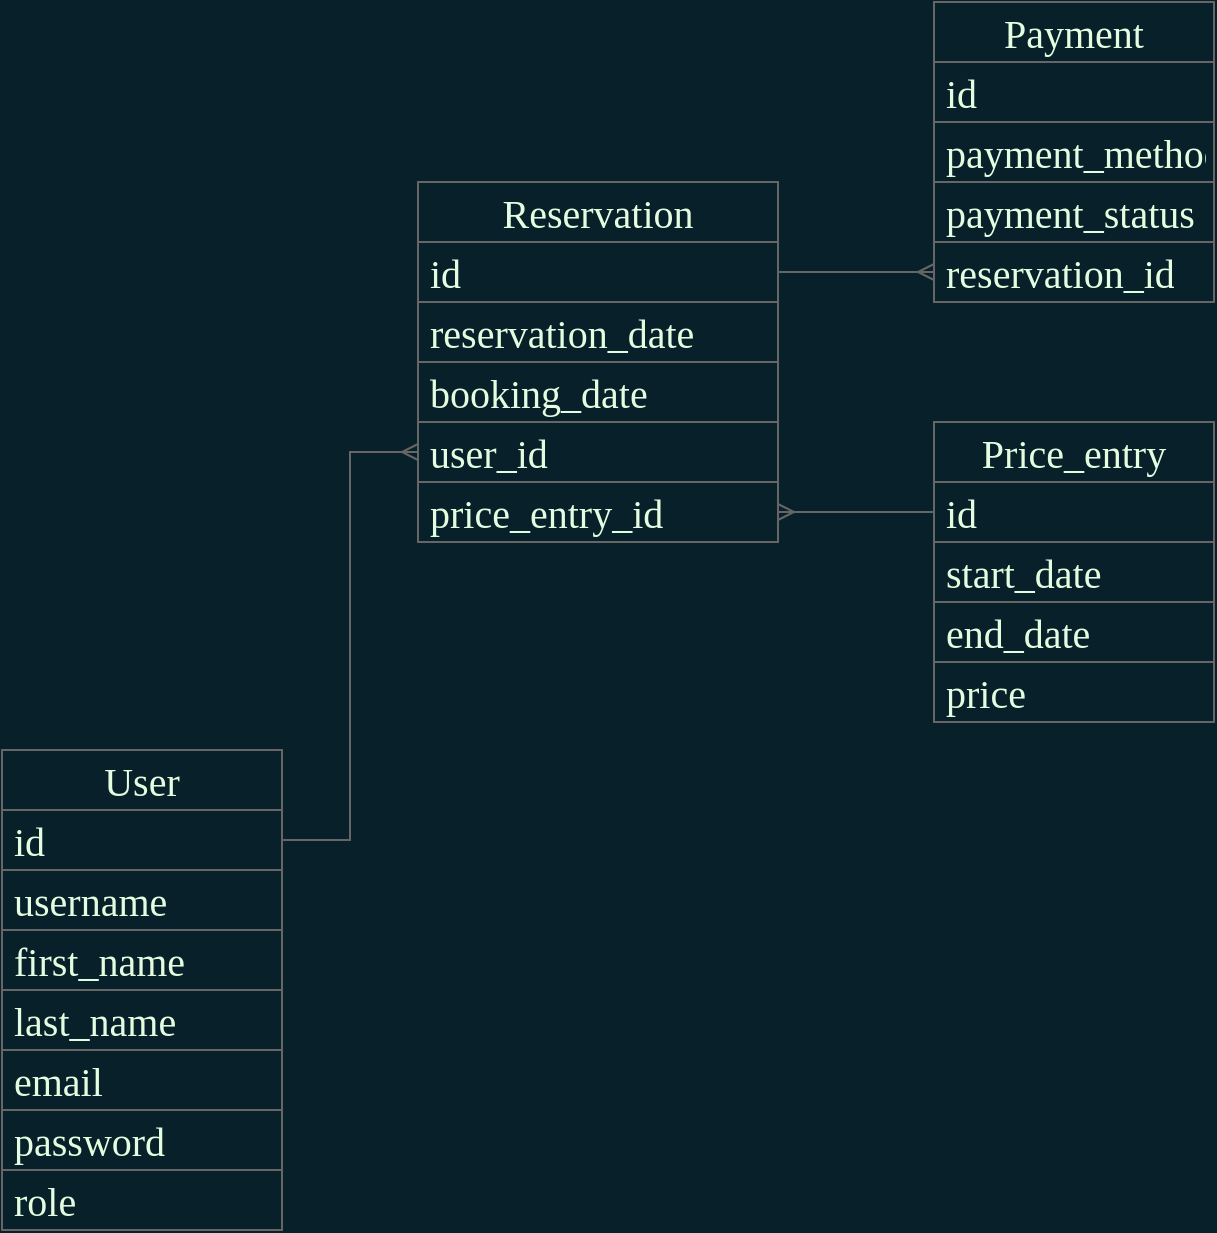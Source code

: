 <mxfile version="20.5.3" type="embed"><diagram name="Strona-1" id="XBDr2kZUVT0_4FQHaRds"><mxGraphModel dx="1348" dy="1217" grid="0" gridSize="10" guides="1" tooltips="1" connect="1" arrows="1" fold="1" page="0" pageScale="1" pageWidth="1654" pageHeight="2336" background="#072029" math="0" shadow="0"><root><object label="" id="0"><mxCell/></object><mxCell id="1" parent="0"/><mxCell id="ts6KQhoLqLEXD3TsmYE_-1" value="Reservation" style="swimlane;fontStyle=0;childLayout=stackLayout;horizontal=1;startSize=30;horizontalStack=0;resizeParent=1;resizeParentMax=0;resizeLast=0;collapsible=1;marginBottom=0;whiteSpace=wrap;html=1;hachureGap=4;fontFamily=Times New Roman;fontSize=20;fillColor=none;swimlaneLine=1;strokeColor=#666666;fontColor=#E4FDE1;rounded=0;sketch=0;" parent="1" vertex="1"><mxGeometry x="560" y="70" width="180" height="180" as="geometry"/></mxCell><mxCell id="ts6KQhoLqLEXD3TsmYE_-2" value="id" style="text;strokeColor=#666666;fillColor=none;align=left;verticalAlign=middle;spacingLeft=4;spacingRight=4;overflow=hidden;points=[[0,0.5],[1,0.5]];portConstraint=eastwest;rotatable=0;whiteSpace=wrap;html=1;fontSize=20;fontFamily=Times New Roman;fontColor=#E4FDE1;rounded=0;sketch=0;" parent="ts6KQhoLqLEXD3TsmYE_-1" vertex="1"><mxGeometry y="30" width="180" height="30" as="geometry"/></mxCell><mxCell id="ts6KQhoLqLEXD3TsmYE_-3" value="reservation_date" style="text;strokeColor=#666666;fillColor=none;align=left;verticalAlign=middle;spacingLeft=4;spacingRight=4;overflow=hidden;points=[[0,0.5],[1,0.5]];portConstraint=eastwest;rotatable=0;whiteSpace=wrap;html=1;fontSize=20;fontFamily=Times New Roman;fontColor=#E4FDE1;rounded=0;sketch=0;" parent="ts6KQhoLqLEXD3TsmYE_-1" vertex="1"><mxGeometry y="60" width="180" height="30" as="geometry"/></mxCell><mxCell id="ts6KQhoLqLEXD3TsmYE_-4" value="booking_date" style="text;strokeColor=#666666;fillColor=none;align=left;verticalAlign=middle;spacingLeft=4;spacingRight=4;overflow=hidden;points=[[0,0.5],[1,0.5]];portConstraint=eastwest;rotatable=0;whiteSpace=wrap;html=1;fontSize=20;fontFamily=Times New Roman;fontColor=#E4FDE1;rounded=0;sketch=0;" parent="ts6KQhoLqLEXD3TsmYE_-1" vertex="1"><mxGeometry y="90" width="180" height="30" as="geometry"/></mxCell><mxCell id="20" value="user_id" style="text;strokeColor=#666666;fillColor=none;align=left;verticalAlign=middle;spacingLeft=4;spacingRight=4;overflow=hidden;points=[[0,0.5],[1,0.5]];portConstraint=eastwest;rotatable=0;whiteSpace=wrap;html=1;fontSize=20;fontFamily=Times New Roman;fontColor=#E4FDE1;rounded=0;sketch=0;" parent="ts6KQhoLqLEXD3TsmYE_-1" vertex="1"><mxGeometry y="120" width="180" height="30" as="geometry"/></mxCell><mxCell id="39" value="price_entry_id" style="text;strokeColor=#666666;fillColor=none;align=left;verticalAlign=middle;spacingLeft=4;spacingRight=4;overflow=hidden;points=[[0,0.5],[1,0.5]];portConstraint=eastwest;rotatable=0;whiteSpace=wrap;html=1;fontSize=20;fontFamily=Times New Roman;fontColor=#E4FDE1;rounded=0;sketch=0;" vertex="1" parent="ts6KQhoLqLEXD3TsmYE_-1"><mxGeometry y="150" width="180" height="30" as="geometry"/></mxCell><mxCell id="2" value="Price_entry" style="swimlane;fontStyle=0;childLayout=stackLayout;horizontal=1;startSize=30;horizontalStack=0;resizeParent=1;resizeParentMax=0;resizeLast=0;collapsible=1;marginBottom=0;whiteSpace=wrap;html=1;hachureGap=4;fontFamily=Times New Roman;fontSize=20;fillColor=none;swimlaneLine=1;strokeColor=#666666;fontColor=#E4FDE1;rounded=0;sketch=0;" parent="1" vertex="1"><mxGeometry x="818" y="190" width="140" height="150" as="geometry"/></mxCell><mxCell id="3" value="id" style="text;strokeColor=#666666;fillColor=none;align=left;verticalAlign=middle;spacingLeft=4;spacingRight=4;overflow=hidden;points=[[0,0.5],[1,0.5]];portConstraint=eastwest;rotatable=0;whiteSpace=wrap;html=1;fontSize=20;fontFamily=Times New Roman;fontColor=#E4FDE1;rounded=0;sketch=0;" parent="2" vertex="1"><mxGeometry y="30" width="140" height="30" as="geometry"/></mxCell><mxCell id="4" value="start_date" style="text;strokeColor=#666666;fillColor=none;align=left;verticalAlign=middle;spacingLeft=4;spacingRight=4;overflow=hidden;points=[[0,0.5],[1,0.5]];portConstraint=eastwest;rotatable=0;whiteSpace=wrap;html=1;fontSize=20;fontFamily=Times New Roman;fontColor=#E4FDE1;rounded=0;sketch=0;" parent="2" vertex="1"><mxGeometry y="60" width="140" height="30" as="geometry"/></mxCell><mxCell id="29" value="end_date" style="text;strokeColor=#666666;fillColor=none;align=left;verticalAlign=middle;spacingLeft=4;spacingRight=4;overflow=hidden;points=[[0,0.5],[1,0.5]];portConstraint=eastwest;rotatable=0;whiteSpace=wrap;html=1;fontSize=20;fontFamily=Times New Roman;fontColor=#E4FDE1;rounded=0;sketch=0;" parent="2" vertex="1"><mxGeometry y="90" width="140" height="30" as="geometry"/></mxCell><mxCell id="5" value="price" style="text;strokeColor=#666666;fillColor=none;align=left;verticalAlign=middle;spacingLeft=4;spacingRight=4;overflow=hidden;points=[[0,0.5],[1,0.5]];portConstraint=eastwest;rotatable=0;whiteSpace=wrap;html=1;fontSize=20;fontFamily=Times New Roman;fontColor=#E4FDE1;rounded=0;sketch=0;" parent="2" vertex="1"><mxGeometry y="120" width="140" height="30" as="geometry"/></mxCell><mxCell id="10" value="User" style="swimlane;fontStyle=0;childLayout=stackLayout;horizontal=1;startSize=30;horizontalStack=0;resizeParent=1;resizeParentMax=0;resizeLast=0;collapsible=1;marginBottom=0;whiteSpace=wrap;html=1;hachureGap=4;fontFamily=Times New Roman;fontSize=20;fillColor=none;swimlaneLine=1;strokeColor=#666666;fontColor=#E4FDE1;rounded=0;sketch=0;" parent="1" vertex="1"><mxGeometry x="352" y="354" width="140" height="240" as="geometry"/></mxCell><mxCell id="11" value="id" style="text;strokeColor=#666666;fillColor=none;align=left;verticalAlign=middle;spacingLeft=4;spacingRight=4;overflow=hidden;points=[[0,0.5],[1,0.5]];portConstraint=eastwest;rotatable=0;whiteSpace=wrap;html=1;fontSize=20;fontFamily=Times New Roman;fontColor=#E4FDE1;rounded=0;sketch=0;" parent="10" vertex="1"><mxGeometry y="30" width="140" height="30" as="geometry"/></mxCell><mxCell id="12" value="username" style="text;strokeColor=#666666;fillColor=none;align=left;verticalAlign=middle;spacingLeft=4;spacingRight=4;overflow=hidden;points=[[0,0.5],[1,0.5]];portConstraint=eastwest;rotatable=0;whiteSpace=wrap;html=1;fontSize=20;fontFamily=Times New Roman;fontColor=#E4FDE1;rounded=0;sketch=0;" parent="10" vertex="1"><mxGeometry y="60" width="140" height="30" as="geometry"/></mxCell><mxCell id="13" value="first_name" style="text;strokeColor=#666666;fillColor=none;align=left;verticalAlign=middle;spacingLeft=4;spacingRight=4;overflow=hidden;points=[[0,0.5],[1,0.5]];portConstraint=eastwest;rotatable=0;whiteSpace=wrap;html=1;fontSize=20;fontFamily=Times New Roman;fontColor=#E4FDE1;rounded=0;sketch=0;" parent="10" vertex="1"><mxGeometry y="90" width="140" height="30" as="geometry"/></mxCell><mxCell id="24" value="last_name" style="text;strokeColor=#666666;fillColor=none;align=left;verticalAlign=middle;spacingLeft=4;spacingRight=4;overflow=hidden;points=[[0,0.5],[1,0.5]];portConstraint=eastwest;rotatable=0;whiteSpace=wrap;html=1;fontSize=20;fontFamily=Times New Roman;fontColor=#E4FDE1;rounded=0;sketch=0;" parent="10" vertex="1"><mxGeometry y="120" width="140" height="30" as="geometry"/></mxCell><mxCell id="25" value="email" style="text;strokeColor=#666666;fillColor=none;align=left;verticalAlign=middle;spacingLeft=4;spacingRight=4;overflow=hidden;points=[[0,0.5],[1,0.5]];portConstraint=eastwest;rotatable=0;whiteSpace=wrap;html=1;fontSize=20;fontFamily=Times New Roman;fontColor=#E4FDE1;rounded=0;sketch=0;" parent="10" vertex="1"><mxGeometry y="150" width="140" height="30" as="geometry"/></mxCell><mxCell id="26" value="password" style="text;strokeColor=#666666;fillColor=none;align=left;verticalAlign=middle;spacingLeft=4;spacingRight=4;overflow=hidden;points=[[0,0.5],[1,0.5]];portConstraint=eastwest;rotatable=0;whiteSpace=wrap;html=1;fontSize=20;fontFamily=Times New Roman;fontColor=#E4FDE1;rounded=0;sketch=0;" parent="10" vertex="1"><mxGeometry y="180" width="140" height="30" as="geometry"/></mxCell><mxCell id="27" value="role" style="text;strokeColor=#666666;fillColor=none;align=left;verticalAlign=middle;spacingLeft=4;spacingRight=4;overflow=hidden;points=[[0,0.5],[1,0.5]];portConstraint=eastwest;rotatable=0;whiteSpace=wrap;html=1;fontSize=20;fontFamily=Times New Roman;fontColor=#E4FDE1;rounded=0;sketch=0;" parent="10" vertex="1"><mxGeometry y="210" width="140" height="30" as="geometry"/></mxCell><mxCell id="23" value="" style="edgeStyle=orthogonalEdgeStyle;fontSize=12;html=1;endArrow=ERmany;rounded=0;exitX=1;exitY=0.5;exitDx=0;exitDy=0;entryX=0;entryY=0.5;entryDx=0;entryDy=0;strokeColor=#666666;fontColor=#E4FDE1;sketch=0;labelBackgroundColor=#114B5F;fontFamily=Times New Roman;" parent="1" source="11" target="20" edge="1"><mxGeometry width="100" height="100" relative="1" as="geometry"><mxPoint x="420" y="360" as="sourcePoint"/><mxPoint x="520" y="260" as="targetPoint"/></mxGeometry></mxCell><mxCell id="31" value="Payment" style="swimlane;fontStyle=0;childLayout=stackLayout;horizontal=1;startSize=30;horizontalStack=0;resizeParent=1;resizeParentMax=0;resizeLast=0;collapsible=1;marginBottom=0;whiteSpace=wrap;html=1;hachureGap=4;fontFamily=Times New Roman;fontSize=20;fillColor=none;swimlaneLine=1;strokeColor=#666666;fontColor=#E4FDE1;rounded=0;sketch=0;" vertex="1" parent="1"><mxGeometry x="818" y="-20" width="140" height="150" as="geometry"/></mxCell><mxCell id="32" value="id" style="text;strokeColor=#666666;fillColor=none;align=left;verticalAlign=middle;spacingLeft=4;spacingRight=4;overflow=hidden;points=[[0,0.5],[1,0.5]];portConstraint=eastwest;rotatable=0;whiteSpace=wrap;html=1;fontSize=20;fontFamily=Times New Roman;fontColor=#E4FDE1;rounded=0;sketch=0;" vertex="1" parent="31"><mxGeometry y="30" width="140" height="30" as="geometry"/></mxCell><mxCell id="34" value="payment_method" style="text;strokeColor=#666666;fillColor=none;align=left;verticalAlign=middle;spacingLeft=4;spacingRight=4;overflow=hidden;points=[[0,0.5],[1,0.5]];portConstraint=eastwest;rotatable=0;whiteSpace=wrap;html=1;fontSize=20;fontFamily=Times New Roman;fontColor=#E4FDE1;rounded=0;sketch=0;" vertex="1" parent="31"><mxGeometry y="60" width="140" height="30" as="geometry"/></mxCell><mxCell id="35" value="payment_status" style="text;strokeColor=#666666;fillColor=none;align=left;verticalAlign=middle;spacingLeft=4;spacingRight=4;overflow=hidden;points=[[0,0.5],[1,0.5]];portConstraint=eastwest;rotatable=0;whiteSpace=wrap;html=1;fontSize=20;fontFamily=Times New Roman;fontColor=#E4FDE1;rounded=0;sketch=0;" vertex="1" parent="31"><mxGeometry y="90" width="140" height="30" as="geometry"/></mxCell><mxCell id="42" value="reservation_id" style="text;strokeColor=#666666;fillColor=none;align=left;verticalAlign=middle;spacingLeft=4;spacingRight=4;overflow=hidden;points=[[0,0.5],[1,0.5]];portConstraint=eastwest;rotatable=0;whiteSpace=wrap;html=1;fontSize=20;fontFamily=Times New Roman;fontColor=#E4FDE1;rounded=0;sketch=0;" vertex="1" parent="31"><mxGeometry y="120" width="140" height="30" as="geometry"/></mxCell><mxCell id="40" value="" style="edgeStyle=orthogonalEdgeStyle;fontSize=12;html=1;endArrow=ERmany;rounded=0;exitX=0;exitY=0.5;exitDx=0;exitDy=0;entryX=1;entryY=0.5;entryDx=0;entryDy=0;strokeColor=#666666;fontColor=#E4FDE1;sketch=0;labelBackgroundColor=#114B5F;fontFamily=Times New Roman;" edge="1" parent="1" source="3" target="39"><mxGeometry width="100" height="100" relative="1" as="geometry"><mxPoint x="649" y="571" as="sourcePoint"/><mxPoint x="717" y="407" as="targetPoint"/></mxGeometry></mxCell><mxCell id="44" value="" style="edgeStyle=orthogonalEdgeStyle;fontSize=12;html=1;endArrow=ERmany;rounded=0;exitX=1;exitY=0.5;exitDx=0;exitDy=0;entryX=0;entryY=0.5;entryDx=0;entryDy=0;strokeColor=#666666;fontColor=#E4FDE1;sketch=0;labelBackgroundColor=#114B5F;fontFamily=Times New Roman;" edge="1" parent="1" source="ts6KQhoLqLEXD3TsmYE_-2" target="42"><mxGeometry width="100" height="100" relative="1" as="geometry"><mxPoint x="860" y="147" as="sourcePoint"/><mxPoint x="782" y="147" as="targetPoint"/></mxGeometry></mxCell></root></mxGraphModel></diagram></mxfile>